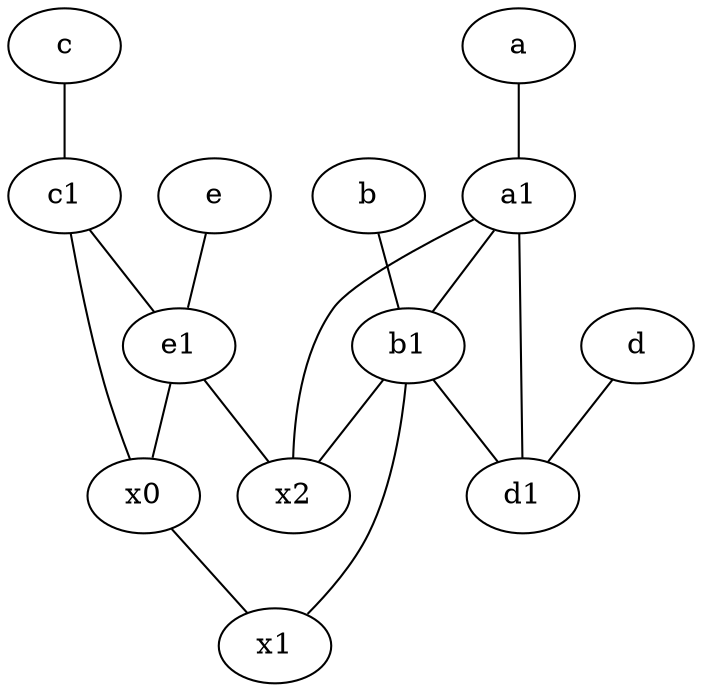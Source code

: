 graph {
	node [labelfontsize=50]
	e1 [labelfontsize=50 pos="7,7!"]
	x2 [labelfontsize=50]
	x0 [labelfontsize=50]
	e [labelfontsize=50 pos="7,9!"]
	b1 [labelfontsize=50 pos="9,4!"]
	a1 [labelfontsize=50 pos="8,3!"]
	d1 [labelfontsize=50 pos="3,5!"]
	c [labelfontsize=50 pos="4.5,2!"]
	x1 [labelfontsize=50]
	d [labelfontsize=50 pos="2,5!"]
	a [labelfontsize=50 pos="8,2!"]
	c1 [labelfontsize=50 pos="4.5,3!"]
	b [labelfontsize=50 pos="10,4!"]
	a -- a1
	d -- d1
	e1 -- x2
	b1 -- x2
	b -- b1
	c -- c1
	a1 -- b1
	e -- e1
	b1 -- x1
	a1 -- d1
	e1 -- x0
	a1 -- x2
	b1 -- d1
	x0 -- x1
	c1 -- x0
	c1 -- e1
}
